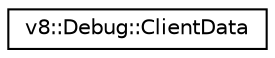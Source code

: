 digraph "Graphical Class Hierarchy"
{
  edge [fontname="Helvetica",fontsize="10",labelfontname="Helvetica",labelfontsize="10"];
  node [fontname="Helvetica",fontsize="10",shape=record];
  rankdir="LR";
  Node1 [label="v8::Debug::ClientData",height=0.2,width=0.4,color="black", fillcolor="white", style="filled",URL="$classv8_1_1Debug_1_1ClientData.html"];
}
